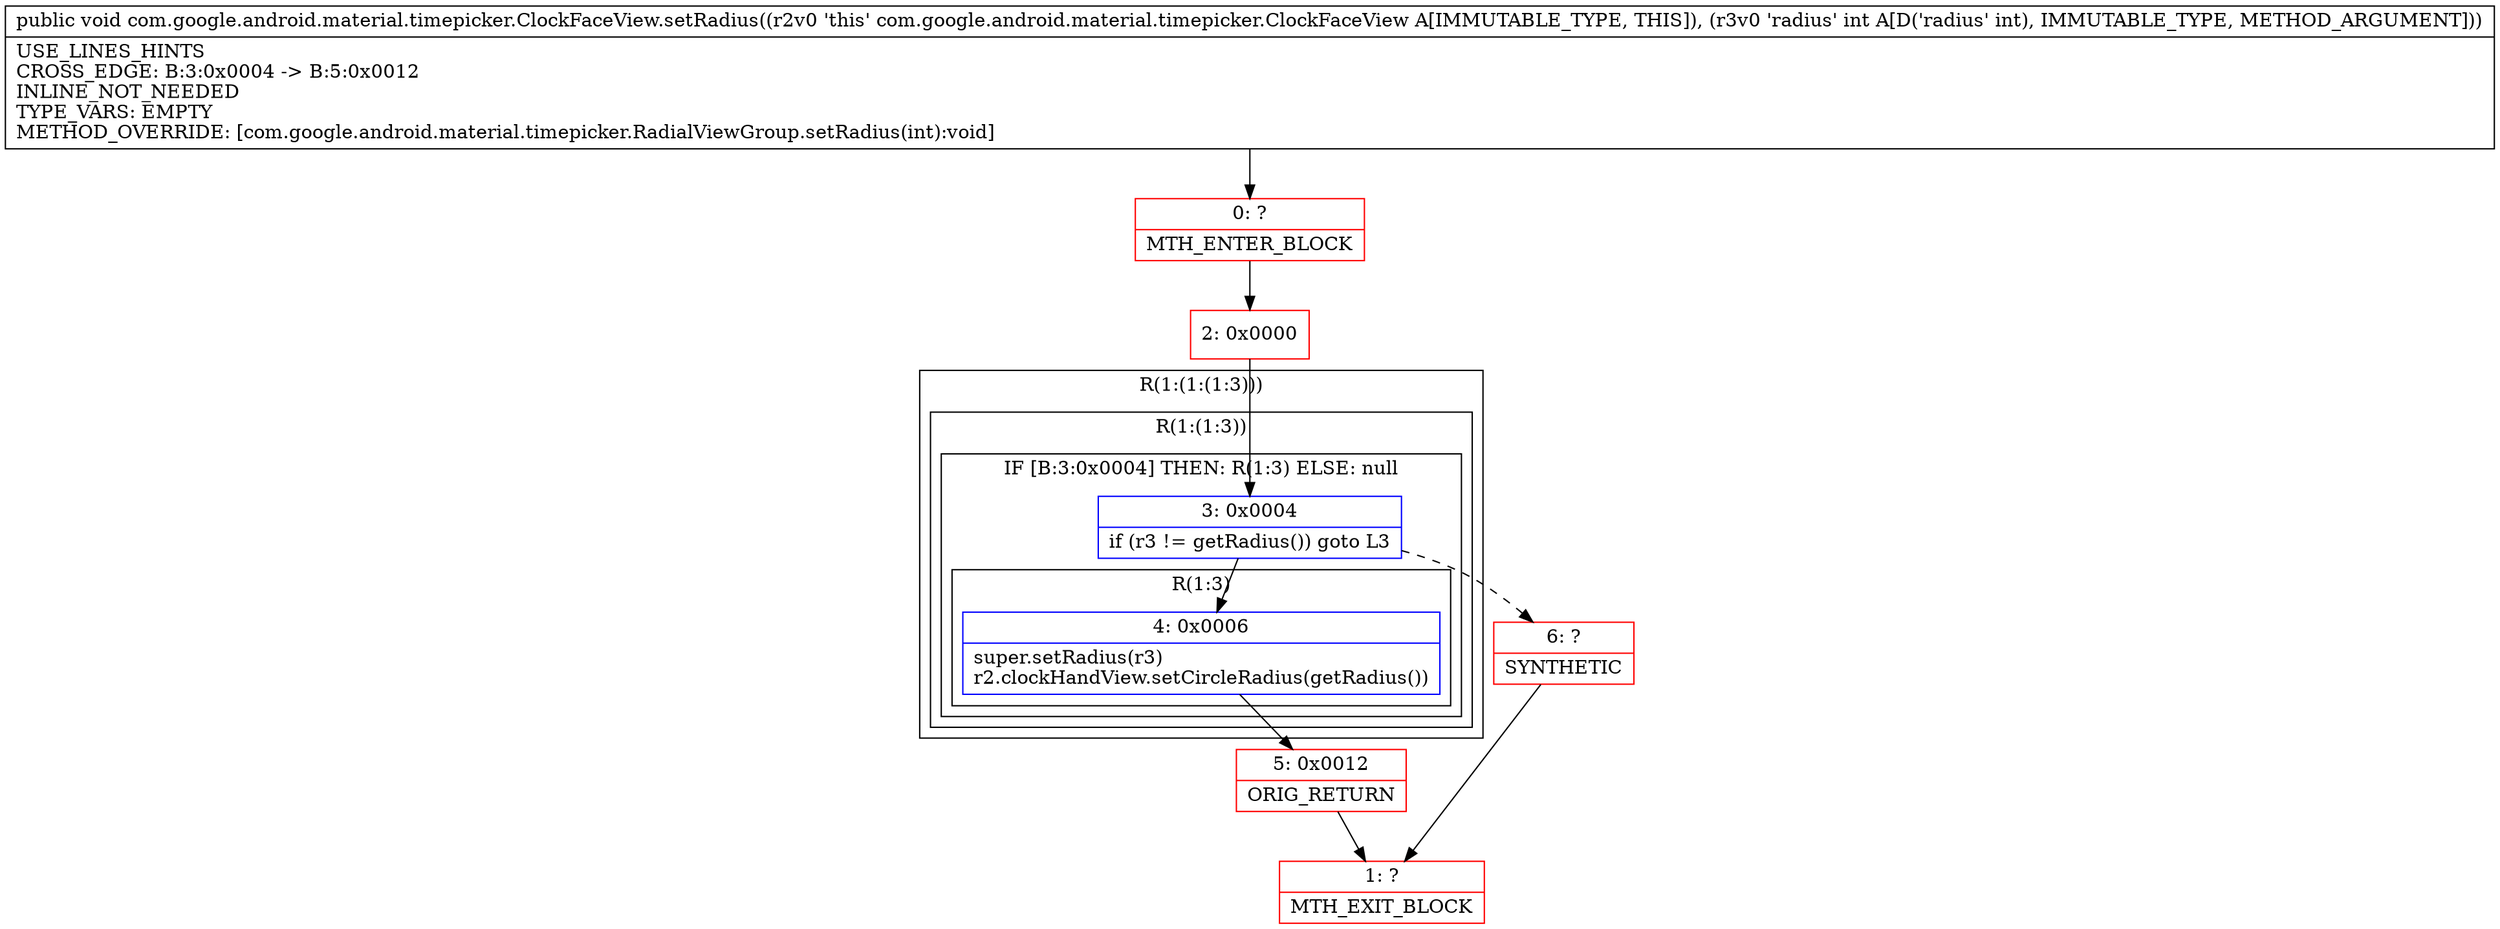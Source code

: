 digraph "CFG forcom.google.android.material.timepicker.ClockFaceView.setRadius(I)V" {
subgraph cluster_Region_1698967356 {
label = "R(1:(1:(1:3)))";
node [shape=record,color=blue];
subgraph cluster_Region_1194928345 {
label = "R(1:(1:3))";
node [shape=record,color=blue];
subgraph cluster_IfRegion_656416971 {
label = "IF [B:3:0x0004] THEN: R(1:3) ELSE: null";
node [shape=record,color=blue];
Node_3 [shape=record,label="{3\:\ 0x0004|if (r3 != getRadius()) goto L3\l}"];
subgraph cluster_Region_2070240066 {
label = "R(1:3)";
node [shape=record,color=blue];
Node_4 [shape=record,label="{4\:\ 0x0006|super.setRadius(r3)\lr2.clockHandView.setCircleRadius(getRadius())\l}"];
}
}
}
}
Node_0 [shape=record,color=red,label="{0\:\ ?|MTH_ENTER_BLOCK\l}"];
Node_2 [shape=record,color=red,label="{2\:\ 0x0000}"];
Node_5 [shape=record,color=red,label="{5\:\ 0x0012|ORIG_RETURN\l}"];
Node_1 [shape=record,color=red,label="{1\:\ ?|MTH_EXIT_BLOCK\l}"];
Node_6 [shape=record,color=red,label="{6\:\ ?|SYNTHETIC\l}"];
MethodNode[shape=record,label="{public void com.google.android.material.timepicker.ClockFaceView.setRadius((r2v0 'this' com.google.android.material.timepicker.ClockFaceView A[IMMUTABLE_TYPE, THIS]), (r3v0 'radius' int A[D('radius' int), IMMUTABLE_TYPE, METHOD_ARGUMENT]))  | USE_LINES_HINTS\lCROSS_EDGE: B:3:0x0004 \-\> B:5:0x0012\lINLINE_NOT_NEEDED\lTYPE_VARS: EMPTY\lMETHOD_OVERRIDE: [com.google.android.material.timepicker.RadialViewGroup.setRadius(int):void]\l}"];
MethodNode -> Node_0;Node_3 -> Node_4;
Node_3 -> Node_6[style=dashed];
Node_4 -> Node_5;
Node_0 -> Node_2;
Node_2 -> Node_3;
Node_5 -> Node_1;
Node_6 -> Node_1;
}

